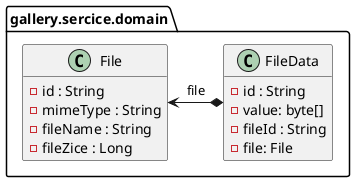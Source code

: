 @startuml
set namespaceSeparator none
hide method
namespace gallery.sercice.domain {
    class FileData{
        - id : String
        - value: byte[]
        - fileId : String
        - file: File
    }
    FileData *-left-> File: file
    class File{
        - id : String
        - mimeType : String
        - fileName : String
        - fileZice : Long

    }
}
@enduml